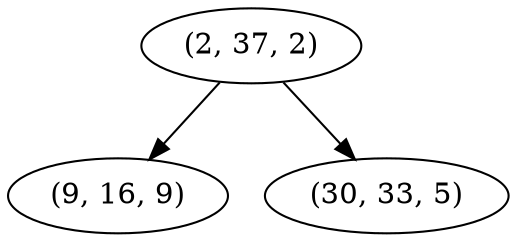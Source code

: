 digraph tree {
    "(2, 37, 2)";
    "(9, 16, 9)";
    "(30, 33, 5)";
    "(2, 37, 2)" -> "(9, 16, 9)";
    "(2, 37, 2)" -> "(30, 33, 5)";
}
